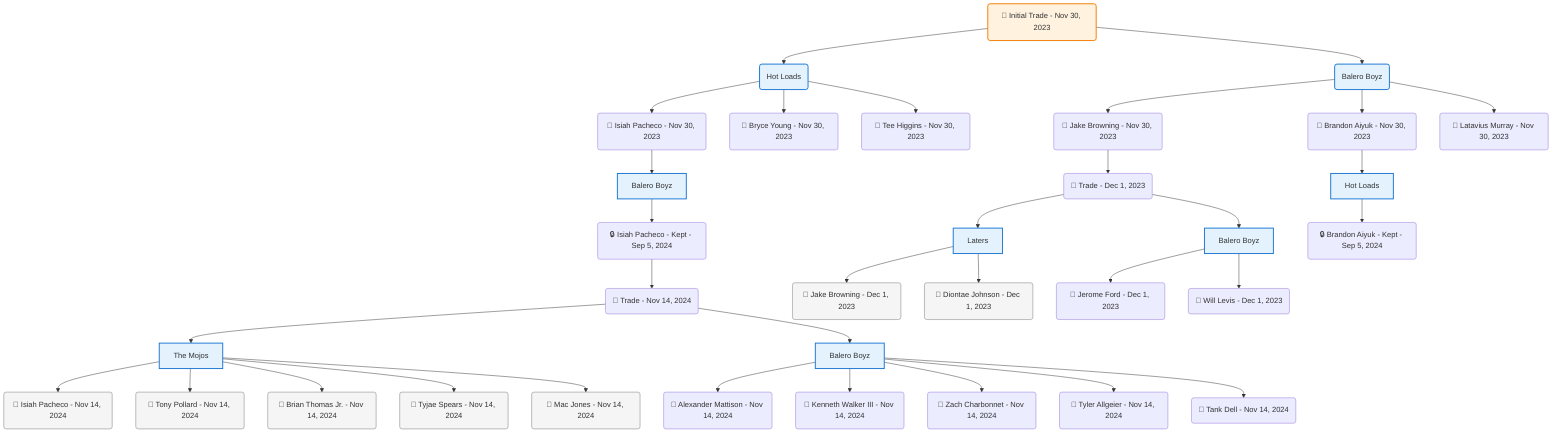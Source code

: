 flowchart TD

    TRADE_MAIN("🔄 Initial Trade - Nov 30, 2023")
    TEAM_1("Hot Loads")
    TEAM_2("Balero Boyz")
    NODE_f5515b42-9c7e-4b93-8598-13c8b5ae5b08("🔄 Isiah Pacheco - Nov 30, 2023")
    TEAM_2feaf03e-fb22-498e-ac8f-e596b6ba7810_3["Balero Boyz"]
    NODE_0413361a-9ee6-4559-83c6-f40149563fa0("🔒 Isiah Pacheco - Kept - Sep 5, 2024")
    TRADE_0045f430-f734-4840-a6a2-1b70ae5db18e_4("🔄 Trade - Nov 14, 2024")
    TEAM_bbe2d0ad-54cf-4c22-be82-b2a5f262a157_5["The Mojos"]
    NODE_24cf0edd-b5d6-4826-9db1-0a72ed8d56e6("🔄 Isiah Pacheco - Nov 14, 2024")
    NODE_904f099b-0e02-4107-ba1b-425b5173eb1e("🔄 Tony Pollard - Nov 14, 2024")
    NODE_f4832741-9631-40f2-a7f3-7d2c8d445ecd("🔄 Brian Thomas Jr. - Nov 14, 2024")
    NODE_a76a3c2f-88b3-49d4-9bba-8c724ca230bf("🔄 Tyjae Spears - Nov 14, 2024")
    NODE_7ed3a6da-098c-466e-bad9-dbfc0ba09247("🔄 Mac Jones - Nov 14, 2024")
    TEAM_2feaf03e-fb22-498e-ac8f-e596b6ba7810_6["Balero Boyz"]
    NODE_a353cd3e-c0e8-4d78-9b6a-4136c77f7848("🔄 Alexander Mattison - Nov 14, 2024")
    NODE_c6a43825-f8a0-4a7f-a0b2-607cbf7abed4("🔄 Kenneth Walker III - Nov 14, 2024")
    NODE_f2b073d7-e88a-458a-90df-775bb6f5b824("🔄 Zach Charbonnet - Nov 14, 2024")
    NODE_45ec01c1-237c-4447-a5ec-e03c2b04b5ec("🔄 Tyler Allgeier - Nov 14, 2024")
    NODE_8666df10-c4e0-43aa-9c70-f529a16bad9e("🔄 Tank Dell - Nov 14, 2024")
    NODE_70209dbd-bd24-4e7c-afe3-4acaa45fc330("🔄 Jake Browning - Nov 30, 2023")
    TRADE_b81b1ae3-8803-4c8d-aa1c-a9dcbee7cab8_7("🔄 Trade - Dec 1, 2023")
    TEAM_825928a9-7194-43aa-b7ae-fc78c2510b16_8["Laters"]
    NODE_774272ec-1db8-490f-a990-88ad27ff6390("🔄 Jake Browning - Dec 1, 2023")
    NODE_08dcab2e-90d0-4861-b771-091fe3b528ae("🔄 Diontae Johnson - Dec 1, 2023")
    TEAM_2feaf03e-fb22-498e-ac8f-e596b6ba7810_9["Balero Boyz"]
    NODE_a5ac4d89-76ce-4521-bd76-1ed69d435fcf("🔄 Jerome Ford - Dec 1, 2023")
    NODE_2b17c560-29ec-45de-9fe4-c9d1e620d457("🔄 Will Levis - Dec 1, 2023")
    NODE_cd00920e-c054-43e1-bdd3-ab18c8a18f9d("🔄 Bryce Young - Nov 30, 2023")
    NODE_86da2683-6b97-420b-a33c-b4757533e053("🔄 Brandon Aiyuk - Nov 30, 2023")
    TEAM_8e9f18ff-62c3-40e8-bb10-32f74cf4ee33_10["Hot Loads"]
    NODE_c7fbef9a-9a99-4ffc-ab16-f0cf2644b4db("🔒 Brandon Aiyuk - Kept - Sep 5, 2024")
    NODE_da88e1b2-3fb3-4a2f-85dd-b7f446ff24e7("🔄 Latavius Murray - Nov 30, 2023")
    NODE_edb4c243-db7e-4f64-8bdc-bade130a392b("🔄 Tee Higgins - Nov 30, 2023")

    TRADE_MAIN --> TEAM_1
    TRADE_MAIN --> TEAM_2
    TEAM_1 --> NODE_f5515b42-9c7e-4b93-8598-13c8b5ae5b08
    NODE_f5515b42-9c7e-4b93-8598-13c8b5ae5b08 --> TEAM_2feaf03e-fb22-498e-ac8f-e596b6ba7810_3
    TEAM_2feaf03e-fb22-498e-ac8f-e596b6ba7810_3 --> NODE_0413361a-9ee6-4559-83c6-f40149563fa0
    NODE_0413361a-9ee6-4559-83c6-f40149563fa0 --> TRADE_0045f430-f734-4840-a6a2-1b70ae5db18e_4
    TRADE_0045f430-f734-4840-a6a2-1b70ae5db18e_4 --> TEAM_bbe2d0ad-54cf-4c22-be82-b2a5f262a157_5
    TEAM_bbe2d0ad-54cf-4c22-be82-b2a5f262a157_5 --> NODE_24cf0edd-b5d6-4826-9db1-0a72ed8d56e6
    TEAM_bbe2d0ad-54cf-4c22-be82-b2a5f262a157_5 --> NODE_904f099b-0e02-4107-ba1b-425b5173eb1e
    TEAM_bbe2d0ad-54cf-4c22-be82-b2a5f262a157_5 --> NODE_f4832741-9631-40f2-a7f3-7d2c8d445ecd
    TEAM_bbe2d0ad-54cf-4c22-be82-b2a5f262a157_5 --> NODE_a76a3c2f-88b3-49d4-9bba-8c724ca230bf
    TEAM_bbe2d0ad-54cf-4c22-be82-b2a5f262a157_5 --> NODE_7ed3a6da-098c-466e-bad9-dbfc0ba09247
    TRADE_0045f430-f734-4840-a6a2-1b70ae5db18e_4 --> TEAM_2feaf03e-fb22-498e-ac8f-e596b6ba7810_6
    TEAM_2feaf03e-fb22-498e-ac8f-e596b6ba7810_6 --> NODE_a353cd3e-c0e8-4d78-9b6a-4136c77f7848
    TEAM_2feaf03e-fb22-498e-ac8f-e596b6ba7810_6 --> NODE_c6a43825-f8a0-4a7f-a0b2-607cbf7abed4
    TEAM_2feaf03e-fb22-498e-ac8f-e596b6ba7810_6 --> NODE_f2b073d7-e88a-458a-90df-775bb6f5b824
    TEAM_2feaf03e-fb22-498e-ac8f-e596b6ba7810_6 --> NODE_45ec01c1-237c-4447-a5ec-e03c2b04b5ec
    TEAM_2feaf03e-fb22-498e-ac8f-e596b6ba7810_6 --> NODE_8666df10-c4e0-43aa-9c70-f529a16bad9e
    TEAM_2 --> NODE_70209dbd-bd24-4e7c-afe3-4acaa45fc330
    NODE_70209dbd-bd24-4e7c-afe3-4acaa45fc330 --> TRADE_b81b1ae3-8803-4c8d-aa1c-a9dcbee7cab8_7
    TRADE_b81b1ae3-8803-4c8d-aa1c-a9dcbee7cab8_7 --> TEAM_825928a9-7194-43aa-b7ae-fc78c2510b16_8
    TEAM_825928a9-7194-43aa-b7ae-fc78c2510b16_8 --> NODE_774272ec-1db8-490f-a990-88ad27ff6390
    TEAM_825928a9-7194-43aa-b7ae-fc78c2510b16_8 --> NODE_08dcab2e-90d0-4861-b771-091fe3b528ae
    TRADE_b81b1ae3-8803-4c8d-aa1c-a9dcbee7cab8_7 --> TEAM_2feaf03e-fb22-498e-ac8f-e596b6ba7810_9
    TEAM_2feaf03e-fb22-498e-ac8f-e596b6ba7810_9 --> NODE_a5ac4d89-76ce-4521-bd76-1ed69d435fcf
    TEAM_2feaf03e-fb22-498e-ac8f-e596b6ba7810_9 --> NODE_2b17c560-29ec-45de-9fe4-c9d1e620d457
    TEAM_1 --> NODE_cd00920e-c054-43e1-bdd3-ab18c8a18f9d
    TEAM_2 --> NODE_86da2683-6b97-420b-a33c-b4757533e053
    NODE_86da2683-6b97-420b-a33c-b4757533e053 --> TEAM_8e9f18ff-62c3-40e8-bb10-32f74cf4ee33_10
    TEAM_8e9f18ff-62c3-40e8-bb10-32f74cf4ee33_10 --> NODE_c7fbef9a-9a99-4ffc-ab16-f0cf2644b4db
    TEAM_2 --> NODE_da88e1b2-3fb3-4a2f-85dd-b7f446ff24e7
    TEAM_1 --> NODE_edb4c243-db7e-4f64-8bdc-bade130a392b

    %% Node styling
    classDef teamNode fill:#e3f2fd,stroke:#1976d2,stroke-width:2px
    classDef tradeNode fill:#fff3e0,stroke:#f57c00,stroke-width:2px
    classDef playerNode fill:#f3e5f5,stroke:#7b1fa2,stroke-width:1px
    classDef nonRootPlayerNode fill:#f5f5f5,stroke:#757575,stroke-width:1px
    classDef endNode fill:#ffebee,stroke:#c62828,stroke-width:2px
    classDef waiverNode fill:#e8f5e8,stroke:#388e3c,stroke-width:2px
    classDef championshipNode fill:#fff9c4,stroke:#f57f17,stroke-width:3px

    class TEAM_1,TEAM_2,TEAM_2feaf03e-fb22-498e-ac8f-e596b6ba7810_3,TEAM_bbe2d0ad-54cf-4c22-be82-b2a5f262a157_5,TEAM_2feaf03e-fb22-498e-ac8f-e596b6ba7810_6,TEAM_825928a9-7194-43aa-b7ae-fc78c2510b16_8,TEAM_2feaf03e-fb22-498e-ac8f-e596b6ba7810_9,TEAM_8e9f18ff-62c3-40e8-bb10-32f74cf4ee33_10 teamNode
    class NODE_24cf0edd-b5d6-4826-9db1-0a72ed8d56e6,NODE_904f099b-0e02-4107-ba1b-425b5173eb1e,NODE_f4832741-9631-40f2-a7f3-7d2c8d445ecd,NODE_a76a3c2f-88b3-49d4-9bba-8c724ca230bf,NODE_7ed3a6da-098c-466e-bad9-dbfc0ba09247,NODE_774272ec-1db8-490f-a990-88ad27ff6390,NODE_08dcab2e-90d0-4861-b771-091fe3b528ae nonRootPlayerNode
    class TRADE_MAIN tradeNode